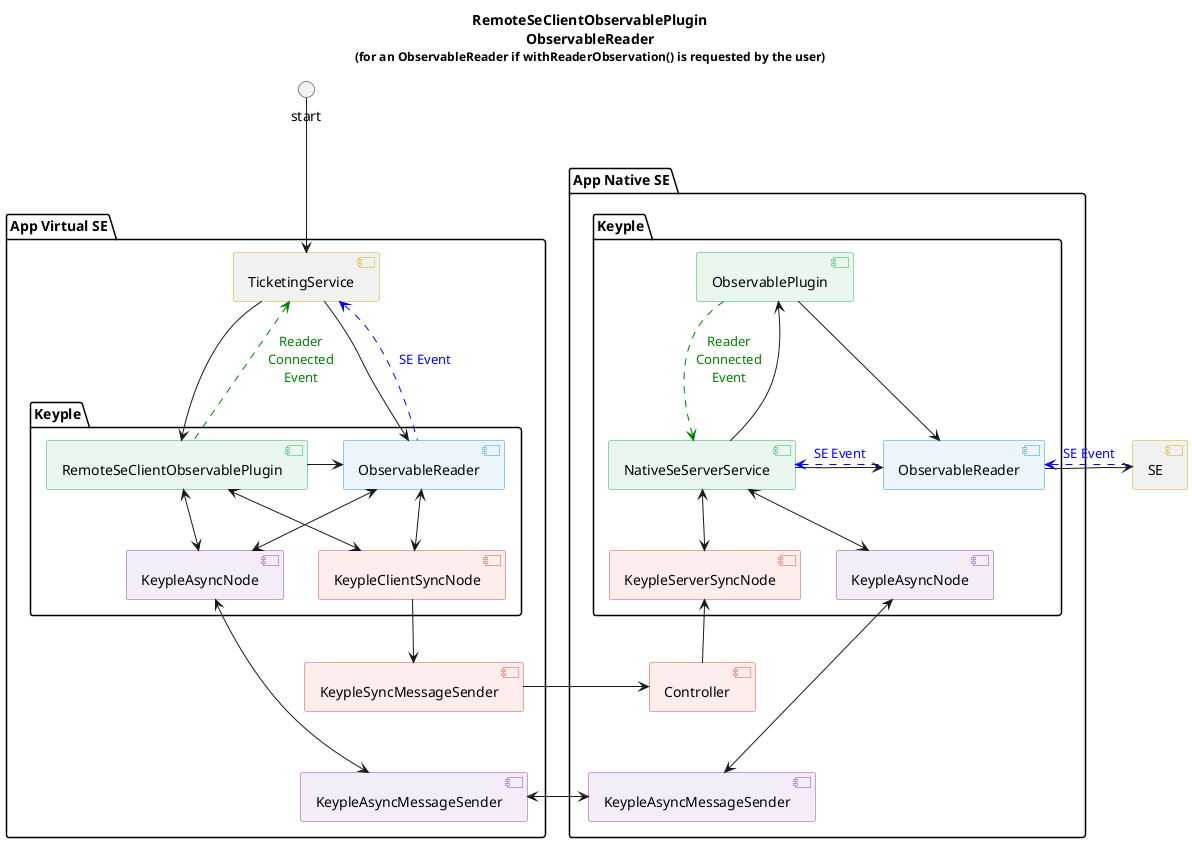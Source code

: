 @startuml
title
    RemoteSeClientObservablePlugin
    ObservableReader
    <font size=12>(for an ObservableReader if withReaderObservation() is requested by the user)
end title

' == THEME ==

'Couleurs issues de : https://htmlcolorcodes.com/fr/tableau-de-couleur/tableau-de-couleur-design-plat/
skinparam Shadowing false
skinparam component {
    BorderColor #D4AC0D
    ' Red
    BackgroundColor<<red>> #FDEDEC
    BorderColor<<red>> #E74C3C
    ' Purple
    BackgroundColor<<purple>> #F4ECF7
    BorderColor<<purple>> #8E44AD
    ' blue
    BackgroundColor<<blue>> #EBF5FB
    BorderColor<<blue>> #3498DB
    ' Green
    BackgroundColor<<green>> #E9F7EF
    BorderColor<<green>> #27AE60
    ' Grey
    BackgroundColor<<grey>> #EAECEE
    BorderColor<<grey>> #2C3E50
}
hide <<red>> stereotype
hide <<purple>> stereotype
hide <<blue>> stereotype
hide <<green>> stereotype
hide <<grey>> stereotype

' == CONTENT ==

package "App Virtual SE" {
    [TicketingService] as master
    package "Keyple" as virtualKeyple {
        [ObservableReader] as virtualReader <<blue>>
        [RemoteSeClientObservablePlugin] <<green>>
        [KeypleClientSyncNode] <<red>>
        [KeypleAsyncNode] as virtualAsyncNode <<purple>>
    }
    [KeypleSyncMessageSender] <<red>>
    [KeypleAsyncMessageSender] as virtualAsyncSender <<purple>>
}
[SE]
package "App Native SE" {
    package "Keyple" as nativeKeyple {
        [ObservableReader] as nativeReader <<blue>>
        [ObservablePlugin] <<green>>
        [NativeSeServerService] <<green>>
        [KeypleServerSyncNode] <<red>>
        [KeypleAsyncNode] as nativeAsyncNode <<purple>>
    }
    [Controller] <<red>>
    [KeypleAsyncMessageSender] as nativeAsyncSender <<purple>>
}

'utilisation
master <-up- start
master --> virtualReader
master --> [RemoteSeClientObservablePlugin]
[RemoteSeClientObservablePlugin] .up.> master #Green : <color:green>Reader\n<color:green>Connected\n<color:green>Event
[RemoteSeClientObservablePlugin] -> virtualReader
[RemoteSeClientObservablePlugin] <--> [KeypleClientSyncNode]
[RemoteSeClientObservablePlugin] <--> virtualAsyncNode
virtualReader <--> [KeypleClientSyncNode]
virtualReader <--> virtualAsyncNode
[KeypleClientSyncNode] --> [KeypleSyncMessageSender]
virtualAsyncNode <--> virtualAsyncSender
virtualReader .up.> master #Blue : <color:blue>SE Event

[ObservablePlugin] --> nativeReader
nativeReader -right-> [SE]
[NativeSeServerService] -up-> [ObservablePlugin]
[NativeSeServerService] -right-> nativeReader
[NativeSeServerService] <--> [KeypleServerSyncNode]
[NativeSeServerService] <--> nativeAsyncNode
[Controller] -up-> [KeypleServerSyncNode]
nativeAsyncSender <-up-> nativeAsyncNode
[SE] .left.> nativeReader #Blue : <color:blue>SE Event
nativeReader .left.> NativeSeServerService #Blue : <color:blue>SE Event
[ObservablePlugin] ..> [NativeSeServerService] #Green : <color:green>Reader\n<color:green>Connected\n<color:green>Event

[KeypleSyncMessageSender] -> [Controller]
virtualAsyncSender <-> nativeAsyncSender

' == LAYOUT ==
[KeypleSyncMessageSender] -[hidden]- virtualAsyncSender
[Controller] -[hidden]- nativeAsyncSender
virtualAsyncNode -[hidden]right- [KeypleClientSyncNode]
[KeypleServerSyncNode] -[hidden]right- nativeAsyncNode
'nativeAsyncNode -[hidden]right- [KeypleClientSyncNode]

@enduml